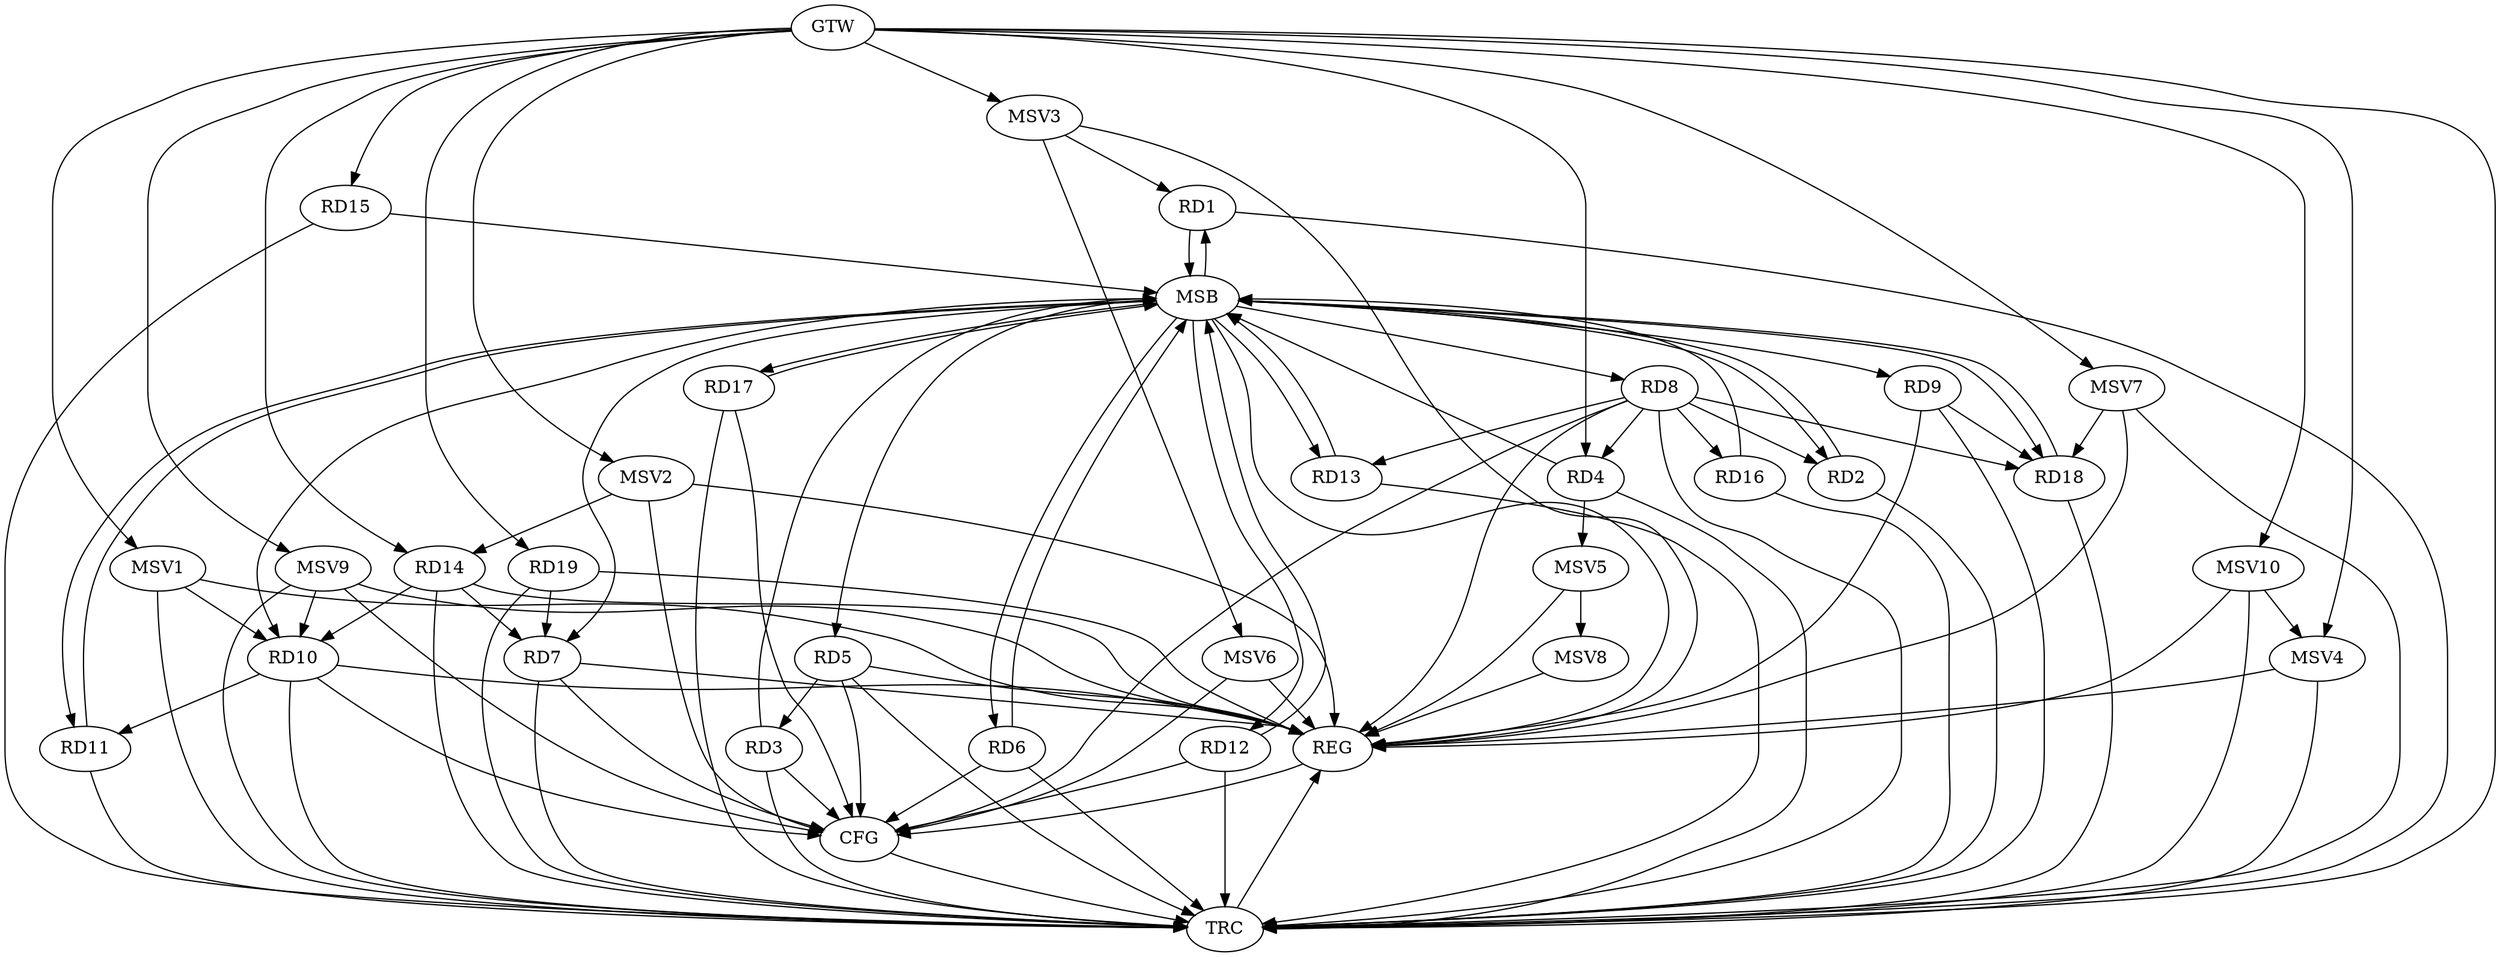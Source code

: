 strict digraph G {
  RD1 [ label="RD1" ];
  RD2 [ label="RD2" ];
  RD3 [ label="RD3" ];
  RD4 [ label="RD4" ];
  RD5 [ label="RD5" ];
  RD6 [ label="RD6" ];
  RD7 [ label="RD7" ];
  RD8 [ label="RD8" ];
  RD9 [ label="RD9" ];
  RD10 [ label="RD10" ];
  RD11 [ label="RD11" ];
  RD12 [ label="RD12" ];
  RD13 [ label="RD13" ];
  RD14 [ label="RD14" ];
  RD15 [ label="RD15" ];
  RD16 [ label="RD16" ];
  RD17 [ label="RD17" ];
  RD18 [ label="RD18" ];
  RD19 [ label="RD19" ];
  GTW [ label="GTW" ];
  REG [ label="REG" ];
  MSB [ label="MSB" ];
  CFG [ label="CFG" ];
  TRC [ label="TRC" ];
  MSV1 [ label="MSV1" ];
  MSV2 [ label="MSV2" ];
  MSV3 [ label="MSV3" ];
  MSV4 [ label="MSV4" ];
  MSV5 [ label="MSV5" ];
  MSV6 [ label="MSV6" ];
  MSV7 [ label="MSV7" ];
  MSV8 [ label="MSV8" ];
  MSV9 [ label="MSV9" ];
  MSV10 [ label="MSV10" ];
  RD5 -> RD3;
  RD14 -> RD7;
  RD19 -> RD7;
  RD8 -> RD16;
  RD8 -> RD18;
  RD9 -> RD18;
  RD10 -> RD11;
  RD14 -> RD10;
  GTW -> RD4;
  GTW -> RD14;
  GTW -> RD15;
  GTW -> RD19;
  RD5 -> REG;
  RD7 -> REG;
  RD8 -> REG;
  RD9 -> REG;
  RD10 -> REG;
  RD14 -> REG;
  RD19 -> REG;
  RD1 -> MSB;
  MSB -> REG;
  RD2 -> MSB;
  RD3 -> MSB;
  RD4 -> MSB;
  MSB -> RD1;
  MSB -> RD2;
  MSB -> RD8;
  MSB -> RD13;
  RD6 -> MSB;
  MSB -> RD11;
  RD11 -> MSB;
  MSB -> RD5;
  MSB -> RD9;
  RD12 -> MSB;
  MSB -> RD18;
  RD13 -> MSB;
  MSB -> RD12;
  RD15 -> MSB;
  MSB -> RD6;
  MSB -> RD7;
  MSB -> RD10;
  RD16 -> MSB;
  MSB -> RD17;
  RD17 -> MSB;
  RD18 -> MSB;
  RD3 -> CFG;
  RD7 -> CFG;
  RD17 -> CFG;
  RD8 -> CFG;
  RD10 -> CFG;
  RD5 -> CFG;
  RD6 -> CFG;
  RD12 -> CFG;
  REG -> CFG;
  RD1 -> TRC;
  RD2 -> TRC;
  RD3 -> TRC;
  RD4 -> TRC;
  RD5 -> TRC;
  RD6 -> TRC;
  RD7 -> TRC;
  RD8 -> TRC;
  RD9 -> TRC;
  RD10 -> TRC;
  RD11 -> TRC;
  RD12 -> TRC;
  RD13 -> TRC;
  RD14 -> TRC;
  RD15 -> TRC;
  RD16 -> TRC;
  RD17 -> TRC;
  RD18 -> TRC;
  RD19 -> TRC;
  GTW -> TRC;
  CFG -> TRC;
  TRC -> REG;
  RD8 -> RD4;
  RD8 -> RD2;
  RD8 -> RD13;
  MSV1 -> RD10;
  GTW -> MSV1;
  MSV1 -> REG;
  MSV1 -> TRC;
  MSV2 -> RD14;
  GTW -> MSV2;
  MSV2 -> REG;
  MSV2 -> CFG;
  MSV3 -> RD1;
  GTW -> MSV3;
  MSV3 -> REG;
  GTW -> MSV4;
  MSV4 -> REG;
  MSV4 -> TRC;
  RD4 -> MSV5;
  MSV5 -> REG;
  MSV3 -> MSV6;
  MSV6 -> REG;
  MSV6 -> CFG;
  MSV7 -> RD18;
  GTW -> MSV7;
  MSV7 -> REG;
  MSV7 -> TRC;
  MSV5 -> MSV8;
  MSV8 -> REG;
  MSV9 -> RD10;
  GTW -> MSV9;
  MSV9 -> REG;
  MSV9 -> TRC;
  MSV9 -> CFG;
  MSV10 -> MSV4;
  GTW -> MSV10;
  MSV10 -> REG;
  MSV10 -> TRC;
}
